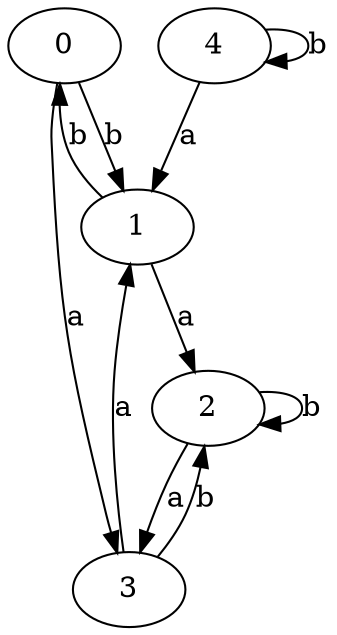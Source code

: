 digraph {
 ranksep=0.5;
 d2tdocpreamble = "\usetikzlibrary{automata}";
 d2tfigpreamble = "\tikzstyle{every state}= [ draw=blue!50,very thick,fill=blue!20]  \tikzstyle{auto}= [fill=white]";
 node [style="state"];
 edge [lblstyle="auto",topath="bend right", len=4  ]
  "0" [label="0",];
  "1" [label="1",style = "state, initial"];
  "2" [label="2",];
  "3" [label="3",style = "state, accepting"];
  "4" [label="4",];
  "0" -> "1" [label="b"];
  "0" -> "3" [label="a"];
  "1" -> "0" [label="b"];
  "1" -> "2" [label="a"];
  "2" -> "2" [label="b",topath="loop above"];
  "2" -> "3" [label="a"];
  "3" -> "1" [label="a"];
  "3" -> "2" [label="b"];
  "4" -> "1" [label="a"];
  "4" -> "4" [label="b",topath="loop above"];
}